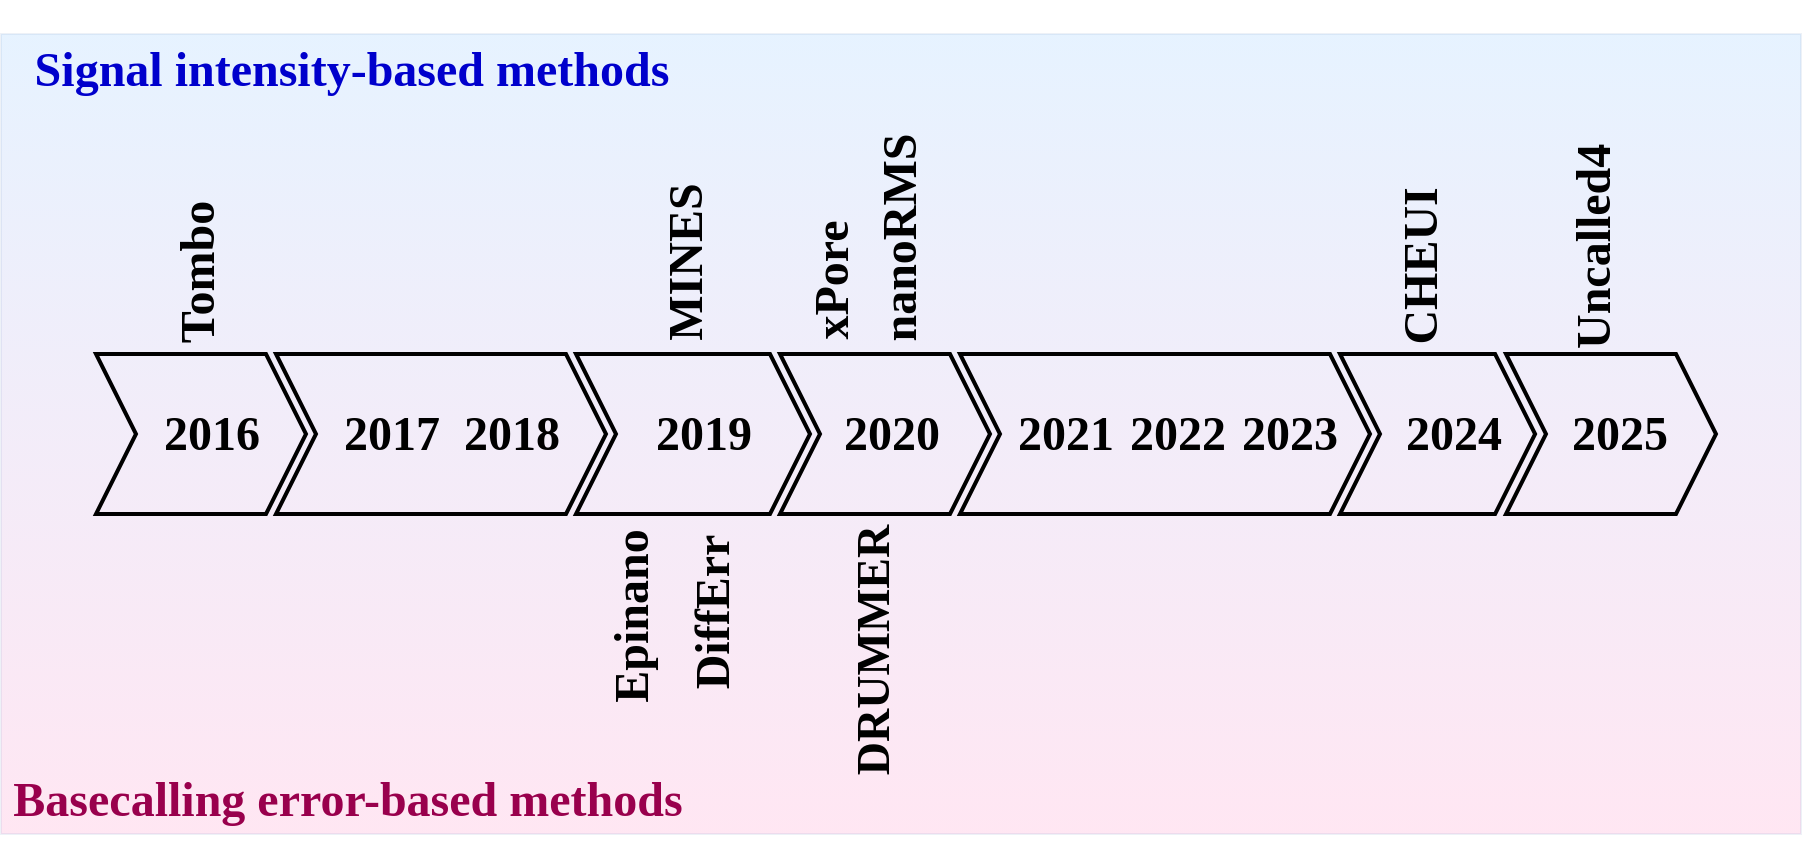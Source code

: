 <mxfile>
    <diagram id="fuPt0TNouh4u2yFnCRwS" name="Page-1">
        <mxGraphModel dx="1300" dy="675" grid="1" gridSize="10" guides="1" tooltips="1" connect="1" arrows="1" fold="1" page="1" pageScale="1" pageWidth="850" pageHeight="1100" math="0" shadow="0">
            <root>
                <mxCell id="0"/>
                <mxCell id="1" parent="0"/>
                <mxCell id="34" value="" style="rounded=0;whiteSpace=wrap;html=1;fillColor=#3399FF;strokeColor=#6c8ebf;opacity=12;fillStyle=solid;gradientDirection=south;gradientColor=#FF3399;perimeterSpacing=1;" parent="1" vertex="1">
                    <mxGeometry x="57.5" y="260" width="900" height="400" as="geometry"/>
                </mxCell>
                <mxCell id="45" value="" style="shape=step;perimeter=stepPerimeter;whiteSpace=wrap;html=1;fixedSize=1;fillColor=none;strokeWidth=2;strokeColor=default;" vertex="1" parent="1">
                    <mxGeometry x="105" y="420" width="105" height="80" as="geometry"/>
                </mxCell>
                <mxCell id="46" value="" style="shape=step;perimeter=stepPerimeter;whiteSpace=wrap;html=1;fixedSize=1;fillColor=none;strokeWidth=2;strokeColor=default;" vertex="1" parent="1">
                    <mxGeometry x="195" y="420" width="165" height="80" as="geometry"/>
                </mxCell>
                <mxCell id="47" value="" style="shape=step;perimeter=stepPerimeter;whiteSpace=wrap;html=1;fixedSize=1;fillColor=none;strokeWidth=2;strokeColor=default;" vertex="1" parent="1">
                    <mxGeometry x="345" y="420" width="117" height="80" as="geometry"/>
                </mxCell>
                <mxCell id="49" value="" style="shape=step;perimeter=stepPerimeter;whiteSpace=wrap;html=1;fixedSize=1;fillColor=none;strokeWidth=2;strokeColor=default;" vertex="1" parent="1">
                    <mxGeometry x="447" y="420" width="105" height="80" as="geometry"/>
                </mxCell>
                <mxCell id="50" value="" style="shape=step;perimeter=stepPerimeter;whiteSpace=wrap;html=1;fixedSize=1;fillColor=none;strokeWidth=2;strokeColor=default;" vertex="1" parent="1">
                    <mxGeometry x="537" y="420" width="205" height="80" as="geometry"/>
                </mxCell>
                <mxCell id="51" value="" style="shape=step;perimeter=stepPerimeter;whiteSpace=wrap;html=1;fixedSize=1;fillColor=none;strokeWidth=2;strokeColor=default;" vertex="1" parent="1">
                    <mxGeometry x="727" y="420" width="97.56" height="80" as="geometry"/>
                </mxCell>
                <mxCell id="52" value="" style="shape=step;perimeter=stepPerimeter;whiteSpace=wrap;html=1;fixedSize=1;fillColor=none;strokeWidth=2;strokeColor=default;" vertex="1" parent="1">
                    <mxGeometry x="810" y="420" width="105" height="80" as="geometry"/>
                </mxCell>
                <mxCell id="9" value="&lt;h1&gt;&lt;font face=&quot;Times New Roman&quot;&gt;2016&lt;/font&gt;&lt;/h1&gt;" style="text;html=1;align=center;verticalAlign=middle;whiteSpace=wrap;rounded=0;" parent="1" vertex="1">
                    <mxGeometry x="133" y="445" width="60" height="30" as="geometry"/>
                </mxCell>
                <mxCell id="10" value="&lt;h1&gt;&lt;font face=&quot;Times New Roman&quot;&gt;2017&lt;/font&gt;&lt;/h1&gt;" style="text;html=1;align=center;verticalAlign=middle;whiteSpace=wrap;rounded=0;" parent="1" vertex="1">
                    <mxGeometry x="223" y="445" width="60" height="30" as="geometry"/>
                </mxCell>
                <mxCell id="11" value="&lt;h1&gt;&lt;font face=&quot;Times New Roman&quot;&gt;2018&lt;/font&gt;&lt;/h1&gt;" style="text;html=1;align=center;verticalAlign=middle;whiteSpace=wrap;rounded=0;" parent="1" vertex="1">
                    <mxGeometry x="283" y="445" width="60" height="30" as="geometry"/>
                </mxCell>
                <mxCell id="12" value="&lt;h1&gt;&lt;font face=&quot;Times New Roman&quot;&gt;2019&lt;/font&gt;&lt;/h1&gt;" style="text;html=1;align=center;verticalAlign=middle;whiteSpace=wrap;rounded=0;" parent="1" vertex="1">
                    <mxGeometry x="379" y="445" width="60" height="30" as="geometry"/>
                </mxCell>
                <mxCell id="13" value="&lt;h1&gt;&lt;font face=&quot;Times New Roman&quot;&gt;2020&lt;/font&gt;&lt;/h1&gt;" style="text;html=1;align=center;verticalAlign=middle;whiteSpace=wrap;rounded=0;" parent="1" vertex="1">
                    <mxGeometry x="473" y="445" width="60" height="30" as="geometry"/>
                </mxCell>
                <mxCell id="14" value="&lt;h1&gt;&lt;font face=&quot;Times New Roman&quot;&gt;2021&lt;/font&gt;&lt;/h1&gt;" style="text;html=1;align=center;verticalAlign=middle;whiteSpace=wrap;rounded=0;" parent="1" vertex="1">
                    <mxGeometry x="560" y="445" width="60" height="30" as="geometry"/>
                </mxCell>
                <mxCell id="15" value="&lt;h1&gt;&lt;font face=&quot;Times New Roman&quot;&gt;2022&lt;/font&gt;&lt;/h1&gt;" style="text;html=1;align=center;verticalAlign=middle;whiteSpace=wrap;rounded=0;" parent="1" vertex="1">
                    <mxGeometry x="616" y="445" width="60" height="30" as="geometry"/>
                </mxCell>
                <mxCell id="16" value="&lt;h1&gt;&lt;font face=&quot;Times New Roman&quot;&gt;2024&lt;/font&gt;&lt;/h1&gt;" style="text;html=1;align=center;verticalAlign=middle;whiteSpace=wrap;rounded=0;" parent="1" vertex="1">
                    <mxGeometry x="754.06" y="445" width="60" height="30" as="geometry"/>
                </mxCell>
                <mxCell id="17" value="&lt;h1&gt;&lt;font face=&quot;Times New Roman&quot;&gt;2023&lt;/font&gt;&lt;/h1&gt;" style="text;html=1;align=center;verticalAlign=middle;whiteSpace=wrap;rounded=0;" parent="1" vertex="1">
                    <mxGeometry x="672" y="445" width="60" height="30" as="geometry"/>
                </mxCell>
                <mxCell id="19" value="&lt;h1&gt;&lt;font face=&quot;Times New Roman&quot;&gt;2025&lt;/font&gt;&lt;/h1&gt;" style="text;html=1;align=center;verticalAlign=middle;whiteSpace=wrap;rounded=0;" parent="1" vertex="1">
                    <mxGeometry x="837.19" y="445" width="60" height="30" as="geometry"/>
                </mxCell>
                <mxCell id="25" value="&lt;h1&gt;&lt;font face=&quot;Times New Roman&quot;&gt;Tombo&lt;/font&gt;&lt;/h1&gt;" style="text;html=1;align=center;verticalAlign=middle;whiteSpace=wrap;rounded=0;rotation=-90;" parent="1" vertex="1">
                    <mxGeometry x="116" y="364" width="80" height="30" as="geometry"/>
                </mxCell>
                <mxCell id="26" value="&lt;h1&gt;&lt;font face=&quot;Times New Roman&quot;&gt;Epinano&lt;/font&gt;&lt;/h1&gt;" style="text;html=1;align=center;verticalAlign=middle;whiteSpace=wrap;rounded=0;rotation=-90;" parent="1" vertex="1">
                    <mxGeometry x="328" y="536" width="90" height="30" as="geometry"/>
                </mxCell>
                <mxCell id="27" value="&lt;h1&gt;&lt;font face=&quot;Times New Roman&quot;&gt;DiffErr&lt;/font&gt;&lt;/h1&gt;" style="text;html=1;align=center;verticalAlign=middle;whiteSpace=wrap;rounded=0;rotation=-90;" parent="1" vertex="1">
                    <mxGeometry x="366" y="534" width="95" height="30" as="geometry"/>
                </mxCell>
                <mxCell id="28" value="&lt;h1&gt;&lt;font style=&quot;font-size: 23px;&quot; face=&quot;Times New Roman&quot;&gt;DRUMMER&lt;/font&gt;&lt;/h1&gt;" style="text;html=1;align=center;verticalAlign=middle;whiteSpace=wrap;rounded=0;rotation=270;" parent="1" vertex="1">
                    <mxGeometry x="446" y="553" width="95" height="30" as="geometry"/>
                </mxCell>
                <mxCell id="29" value="&lt;h1&gt;&lt;font face=&quot;Times New Roman&quot;&gt;MINES&lt;/font&gt;&lt;/h1&gt;" style="text;html=1;align=center;verticalAlign=middle;whiteSpace=wrap;rounded=0;rotation=-90;" parent="1" vertex="1">
                    <mxGeometry x="355" y="359" width="90" height="30" as="geometry"/>
                </mxCell>
                <mxCell id="30" value="&lt;h1&gt;&lt;font face=&quot;Times New Roman&quot;&gt;xPore&lt;/font&gt;&lt;/h1&gt;" style="text;html=1;align=center;verticalAlign=middle;whiteSpace=wrap;rounded=0;rotation=-90;" parent="1" vertex="1">
                    <mxGeometry x="438" y="368" width="70" height="30" as="geometry"/>
                </mxCell>
                <mxCell id="31" value="&lt;h1&gt;&lt;font face=&quot;Times New Roman&quot;&gt;nanoRMS&lt;/font&gt;&lt;/h1&gt;" style="text;html=1;align=center;verticalAlign=middle;whiteSpace=wrap;rounded=0;rotation=-90;" parent="1" vertex="1">
                    <mxGeometry x="448" y="347" width="117.5" height="30" as="geometry"/>
                </mxCell>
                <mxCell id="32" value="&lt;h1&gt;&lt;font face=&quot;Times New Roman&quot;&gt;CHEUI&lt;/font&gt;&lt;/h1&gt;" style="text;html=1;align=center;verticalAlign=middle;whiteSpace=wrap;rounded=0;rotation=-90;" parent="1" vertex="1">
                    <mxGeometry x="723.06" y="361" width="88.75" height="30" as="geometry"/>
                </mxCell>
                <mxCell id="33" value="&lt;h1&gt;&lt;font face=&quot;Times New Roman&quot;&gt;Uncalled4&lt;/font&gt;&lt;/h1&gt;" style="text;html=1;align=center;verticalAlign=middle;whiteSpace=wrap;rounded=0;rotation=-90;" parent="1" vertex="1">
                    <mxGeometry x="802.0" y="351" width="104.37" height="30" as="geometry"/>
                </mxCell>
                <mxCell id="36" value="&lt;h1&gt;&lt;font face=&quot;Times New Roman&quot; style=&quot;line-height: 150%; color: rgb(0, 0, 204);&quot;&gt;Signal intensity-based methods&amp;nbsp;&lt;/font&gt;&lt;/h1&gt;" style="text;html=1;align=center;verticalAlign=middle;whiteSpace=wrap;rounded=0;rotation=0;" parent="1" vertex="1">
                    <mxGeometry x="57.5" y="252" width="356" height="50" as="geometry"/>
                </mxCell>
                <mxCell id="37" value="&lt;h1&gt;&lt;font style=&quot;line-height: 150%; color: rgb(153, 0, 77);&quot; face=&quot;Times New Roman&quot;&gt;Basecalling error-based methods&lt;/font&gt;&lt;/h1&gt;" style="text;html=1;align=center;verticalAlign=middle;whiteSpace=wrap;rounded=0;rotation=0;" parent="1" vertex="1">
                    <mxGeometry x="57.5" y="617" width="346" height="50" as="geometry"/>
                </mxCell>
            </root>
        </mxGraphModel>
    </diagram>
</mxfile>